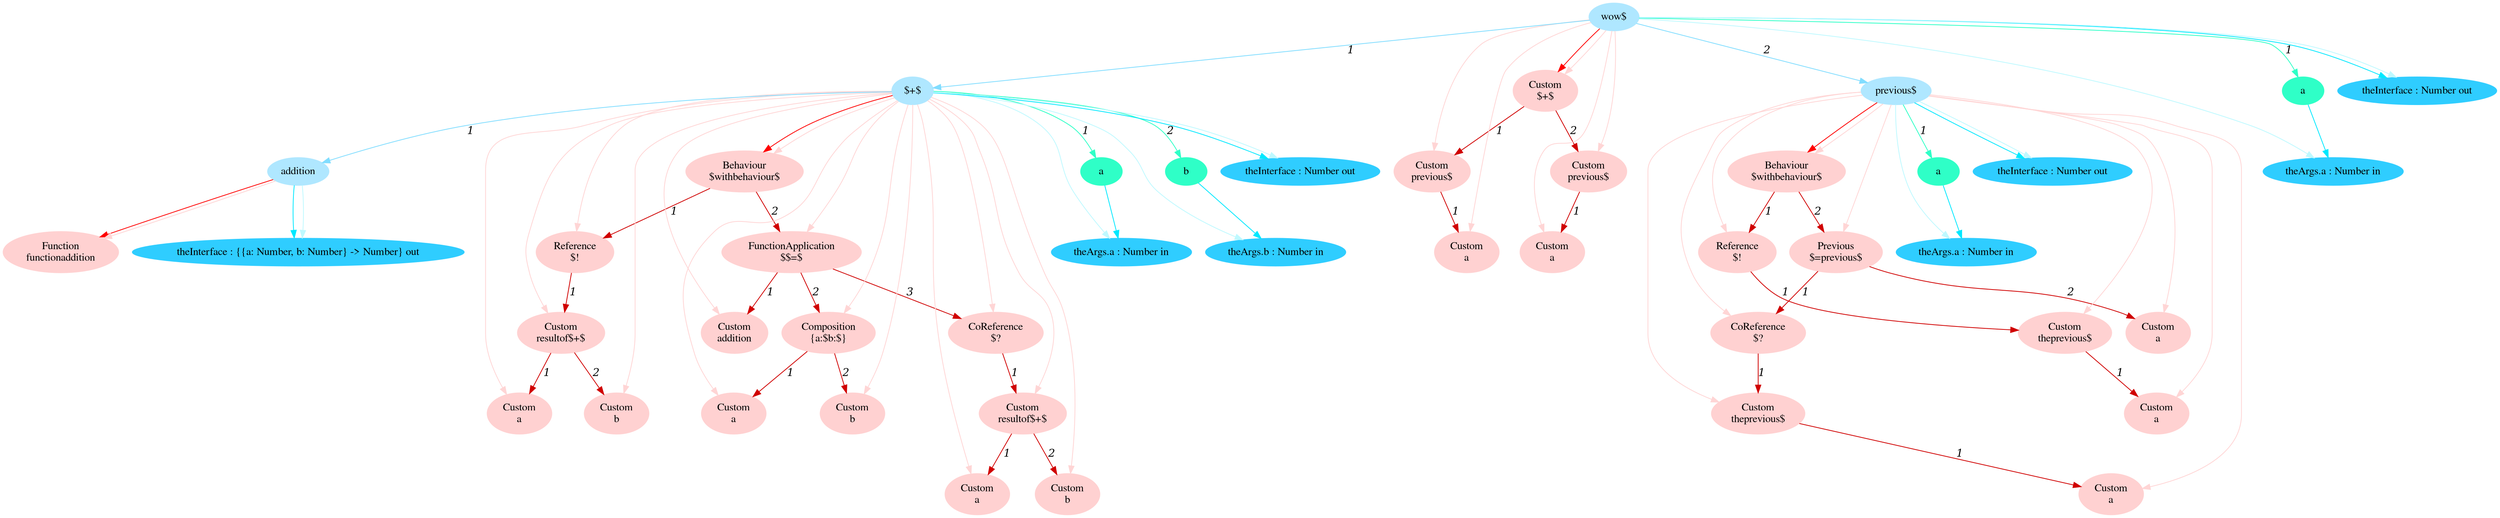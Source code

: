 digraph g{node_15681 [shape="ellipse", style="filled", color="#ffd1d1", fontname="Times", label="Function
functionaddition" ]
node_15698 [shape="ellipse", style="filled", color="#ffd1d1", fontname="Times", label="Behaviour
$withbehaviour$" ]
node_15700 [shape="ellipse", style="filled", color="#ffd1d1", fontname="Times", label="Reference
$!" ]
node_15702 [shape="ellipse", style="filled", color="#ffd1d1", fontname="Times", label="Custom
resultof$+$" ]
node_15704 [shape="ellipse", style="filled", color="#ffd1d1", fontname="Times", label="Custom
a" ]
node_15706 [shape="ellipse", style="filled", color="#ffd1d1", fontname="Times", label="Custom
b" ]
node_15711 [shape="ellipse", style="filled", color="#ffd1d1", fontname="Times", label="FunctionApplication
$$=$" ]
node_15713 [shape="ellipse", style="filled", color="#ffd1d1", fontname="Times", label="Custom
addition" ]
node_15715 [shape="ellipse", style="filled", color="#ffd1d1", fontname="Times", label="Composition
{a:$b:$}" ]
node_15717 [shape="ellipse", style="filled", color="#ffd1d1", fontname="Times", label="Custom
a" ]
node_15719 [shape="ellipse", style="filled", color="#ffd1d1", fontname="Times", label="Custom
b" ]
node_15723 [shape="ellipse", style="filled", color="#ffd1d1", fontname="Times", label="CoReference
$?" ]
node_15725 [shape="ellipse", style="filled", color="#ffd1d1", fontname="Times", label="Custom
resultof$+$" ]
node_15727 [shape="ellipse", style="filled", color="#ffd1d1", fontname="Times", label="Custom
a" ]
node_15729 [shape="ellipse", style="filled", color="#ffd1d1", fontname="Times", label="Custom
b" ]
node_15749 [shape="ellipse", style="filled", color="#ffd1d1", fontname="Times", label="Behaviour
$withbehaviour$" ]
node_15751 [shape="ellipse", style="filled", color="#ffd1d1", fontname="Times", label="Reference
$!" ]
node_15753 [shape="ellipse", style="filled", color="#ffd1d1", fontname="Times", label="Custom
theprevious$" ]
node_15755 [shape="ellipse", style="filled", color="#ffd1d1", fontname="Times", label="Custom
a" ]
node_15759 [shape="ellipse", style="filled", color="#ffd1d1", fontname="Times", label="Previous
$=previous$" ]
node_15761 [shape="ellipse", style="filled", color="#ffd1d1", fontname="Times", label="CoReference
$?" ]
node_15763 [shape="ellipse", style="filled", color="#ffd1d1", fontname="Times", label="Custom
theprevious$" ]
node_15765 [shape="ellipse", style="filled", color="#ffd1d1", fontname="Times", label="Custom
a" ]
node_15769 [shape="ellipse", style="filled", color="#ffd1d1", fontname="Times", label="Custom
a" ]
node_15786 [shape="ellipse", style="filled", color="#ffd1d1", fontname="Times", label="Custom
$+$" ]
node_15788 [shape="ellipse", style="filled", color="#ffd1d1", fontname="Times", label="Custom
previous$" ]
node_15790 [shape="ellipse", style="filled", color="#ffd1d1", fontname="Times", label="Custom
a" ]
node_15793 [shape="ellipse", style="filled", color="#ffd1d1", fontname="Times", label="Custom
previous$" ]
node_15795 [shape="ellipse", style="filled", color="#ffd1d1", fontname="Times", label="Custom
a" ]
node_15675 [shape="ellipse", style="filled", color="#afe7ff", fontname="Times", label="wow$" ]
node_15676 [shape="ellipse", style="filled", color="#afe7ff", fontname="Times", label="$+$" ]
node_15677 [shape="ellipse", style="filled", color="#afe7ff", fontname="Times", label="addition" ]
node_15740 [shape="ellipse", style="filled", color="#afe7ff", fontname="Times", label="previous$" ]
node_15685 [shape="ellipse", style="filled", color="#2fffc7", fontname="Times", label="a" ]
node_15689 [shape="ellipse", style="filled", color="#2fffc7", fontname="Times", label="b" ]
node_15741 [shape="ellipse", style="filled", color="#2fffc7", fontname="Times", label="a" ]
node_15778 [shape="ellipse", style="filled", color="#2fffc7", fontname="Times", label="a" ]
node_15678 [shape="ellipse", style="filled", color="#2fcdff", fontname="Times", label="theInterface : {{a: Number, b: Number} -> Number} out" ]
node_15686 [shape="ellipse", style="filled", color="#2fcdff", fontname="Times", label="theArgs.a : Number in" ]
node_15690 [shape="ellipse", style="filled", color="#2fcdff", fontname="Times", label="theArgs.b : Number in" ]
node_15695 [shape="ellipse", style="filled", color="#2fcdff", fontname="Times", label="theInterface : Number out" ]
node_15742 [shape="ellipse", style="filled", color="#2fcdff", fontname="Times", label="theArgs.a : Number in" ]
node_15746 [shape="ellipse", style="filled", color="#2fcdff", fontname="Times", label="theInterface : Number out" ]
node_15779 [shape="ellipse", style="filled", color="#2fcdff", fontname="Times", label="theArgs.a : Number in" ]
node_15783 [shape="ellipse", style="filled", color="#2fcdff", fontname="Times", label="theInterface : Number out" ]
node_15702 -> node_15704 [dir=forward, arrowHead=normal, fontname="Times-Italic", arrowsize=1, color="#d00000", label="1",  headlabel="", taillabel="" ]
node_15702 -> node_15706 [dir=forward, arrowHead=normal, fontname="Times-Italic", arrowsize=1, color="#d00000", label="2",  headlabel="", taillabel="" ]
node_15700 -> node_15702 [dir=forward, arrowHead=normal, fontname="Times-Italic", arrowsize=1, color="#d00000", label="1",  headlabel="", taillabel="" ]
node_15715 -> node_15717 [dir=forward, arrowHead=normal, fontname="Times-Italic", arrowsize=1, color="#d00000", label="1",  headlabel="", taillabel="" ]
node_15715 -> node_15719 [dir=forward, arrowHead=normal, fontname="Times-Italic", arrowsize=1, color="#d00000", label="2",  headlabel="", taillabel="" ]
node_15725 -> node_15727 [dir=forward, arrowHead=normal, fontname="Times-Italic", arrowsize=1, color="#d00000", label="1",  headlabel="", taillabel="" ]
node_15725 -> node_15729 [dir=forward, arrowHead=normal, fontname="Times-Italic", arrowsize=1, color="#d00000", label="2",  headlabel="", taillabel="" ]
node_15723 -> node_15725 [dir=forward, arrowHead=normal, fontname="Times-Italic", arrowsize=1, color="#d00000", label="1",  headlabel="", taillabel="" ]
node_15711 -> node_15713 [dir=forward, arrowHead=normal, fontname="Times-Italic", arrowsize=1, color="#d00000", label="1",  headlabel="", taillabel="" ]
node_15711 -> node_15715 [dir=forward, arrowHead=normal, fontname="Times-Italic", arrowsize=1, color="#d00000", label="2",  headlabel="", taillabel="" ]
node_15711 -> node_15723 [dir=forward, arrowHead=normal, fontname="Times-Italic", arrowsize=1, color="#d00000", label="3",  headlabel="", taillabel="" ]
node_15698 -> node_15700 [dir=forward, arrowHead=normal, fontname="Times-Italic", arrowsize=1, color="#d00000", label="1",  headlabel="", taillabel="" ]
node_15698 -> node_15711 [dir=forward, arrowHead=normal, fontname="Times-Italic", arrowsize=1, color="#d00000", label="2",  headlabel="", taillabel="" ]
node_15753 -> node_15755 [dir=forward, arrowHead=normal, fontname="Times-Italic", arrowsize=1, color="#d00000", label="1",  headlabel="", taillabel="" ]
node_15751 -> node_15753 [dir=forward, arrowHead=normal, fontname="Times-Italic", arrowsize=1, color="#d00000", label="1",  headlabel="", taillabel="" ]
node_15763 -> node_15765 [dir=forward, arrowHead=normal, fontname="Times-Italic", arrowsize=1, color="#d00000", label="1",  headlabel="", taillabel="" ]
node_15761 -> node_15763 [dir=forward, arrowHead=normal, fontname="Times-Italic", arrowsize=1, color="#d00000", label="1",  headlabel="", taillabel="" ]
node_15759 -> node_15761 [dir=forward, arrowHead=normal, fontname="Times-Italic", arrowsize=1, color="#d00000", label="1",  headlabel="", taillabel="" ]
node_15759 -> node_15769 [dir=forward, arrowHead=normal, fontname="Times-Italic", arrowsize=1, color="#d00000", label="2",  headlabel="", taillabel="" ]
node_15749 -> node_15751 [dir=forward, arrowHead=normal, fontname="Times-Italic", arrowsize=1, color="#d00000", label="1",  headlabel="", taillabel="" ]
node_15749 -> node_15759 [dir=forward, arrowHead=normal, fontname="Times-Italic", arrowsize=1, color="#d00000", label="2",  headlabel="", taillabel="" ]
node_15788 -> node_15790 [dir=forward, arrowHead=normal, fontname="Times-Italic", arrowsize=1, color="#d00000", label="1",  headlabel="", taillabel="" ]
node_15793 -> node_15795 [dir=forward, arrowHead=normal, fontname="Times-Italic", arrowsize=1, color="#d00000", label="1",  headlabel="", taillabel="" ]
node_15786 -> node_15788 [dir=forward, arrowHead=normal, fontname="Times-Italic", arrowsize=1, color="#d00000", label="1",  headlabel="", taillabel="" ]
node_15786 -> node_15793 [dir=forward, arrowHead=normal, fontname="Times-Italic", arrowsize=1, color="#d00000", label="2",  headlabel="", taillabel="" ]
node_15677 -> node_15681 [dir=forward, arrowHead=normal, fontname="Times-Italic", arrowsize=1, color="#ff0000", label="",  headlabel="", taillabel="" ]
node_15676 -> node_15698 [dir=forward, arrowHead=normal, fontname="Times-Italic", arrowsize=1, color="#ff0000", label="",  headlabel="", taillabel="" ]
node_15740 -> node_15749 [dir=forward, arrowHead=normal, fontname="Times-Italic", arrowsize=1, color="#ff0000", label="",  headlabel="", taillabel="" ]
node_15675 -> node_15786 [dir=forward, arrowHead=normal, fontname="Times-Italic", arrowsize=1, color="#ff0000", label="",  headlabel="", taillabel="" ]
node_15677 -> node_15681 [dir=forward, arrowHead=normal, fontname="Times-Italic", arrowsize=1, color="#ffd5d5", label="",  headlabel="", taillabel="" ]
node_15676 -> node_15698 [dir=forward, arrowHead=normal, fontname="Times-Italic", arrowsize=1, color="#ffd5d5", label="",  headlabel="", taillabel="" ]
node_15676 -> node_15700 [dir=forward, arrowHead=normal, fontname="Times-Italic", arrowsize=1, color="#ffd5d5", label="",  headlabel="", taillabel="" ]
node_15676 -> node_15702 [dir=forward, arrowHead=normal, fontname="Times-Italic", arrowsize=1, color="#ffd5d5", label="",  headlabel="", taillabel="" ]
node_15676 -> node_15704 [dir=forward, arrowHead=normal, fontname="Times-Italic", arrowsize=1, color="#ffd5d5", label="",  headlabel="", taillabel="" ]
node_15676 -> node_15706 [dir=forward, arrowHead=normal, fontname="Times-Italic", arrowsize=1, color="#ffd5d5", label="",  headlabel="", taillabel="" ]
node_15676 -> node_15711 [dir=forward, arrowHead=normal, fontname="Times-Italic", arrowsize=1, color="#ffd5d5", label="",  headlabel="", taillabel="" ]
node_15676 -> node_15713 [dir=forward, arrowHead=normal, fontname="Times-Italic", arrowsize=1, color="#ffd5d5", label="",  headlabel="", taillabel="" ]
node_15676 -> node_15715 [dir=forward, arrowHead=normal, fontname="Times-Italic", arrowsize=1, color="#ffd5d5", label="",  headlabel="", taillabel="" ]
node_15676 -> node_15717 [dir=forward, arrowHead=normal, fontname="Times-Italic", arrowsize=1, color="#ffd5d5", label="",  headlabel="", taillabel="" ]
node_15676 -> node_15719 [dir=forward, arrowHead=normal, fontname="Times-Italic", arrowsize=1, color="#ffd5d5", label="",  headlabel="", taillabel="" ]
node_15676 -> node_15723 [dir=forward, arrowHead=normal, fontname="Times-Italic", arrowsize=1, color="#ffd5d5", label="",  headlabel="", taillabel="" ]
node_15676 -> node_15725 [dir=forward, arrowHead=normal, fontname="Times-Italic", arrowsize=1, color="#ffd5d5", label="",  headlabel="", taillabel="" ]
node_15676 -> node_15727 [dir=forward, arrowHead=normal, fontname="Times-Italic", arrowsize=1, color="#ffd5d5", label="",  headlabel="", taillabel="" ]
node_15676 -> node_15729 [dir=forward, arrowHead=normal, fontname="Times-Italic", arrowsize=1, color="#ffd5d5", label="",  headlabel="", taillabel="" ]
node_15740 -> node_15749 [dir=forward, arrowHead=normal, fontname="Times-Italic", arrowsize=1, color="#ffd5d5", label="",  headlabel="", taillabel="" ]
node_15740 -> node_15751 [dir=forward, arrowHead=normal, fontname="Times-Italic", arrowsize=1, color="#ffd5d5", label="",  headlabel="", taillabel="" ]
node_15740 -> node_15753 [dir=forward, arrowHead=normal, fontname="Times-Italic", arrowsize=1, color="#ffd5d5", label="",  headlabel="", taillabel="" ]
node_15740 -> node_15755 [dir=forward, arrowHead=normal, fontname="Times-Italic", arrowsize=1, color="#ffd5d5", label="",  headlabel="", taillabel="" ]
node_15740 -> node_15759 [dir=forward, arrowHead=normal, fontname="Times-Italic", arrowsize=1, color="#ffd5d5", label="",  headlabel="", taillabel="" ]
node_15740 -> node_15761 [dir=forward, arrowHead=normal, fontname="Times-Italic", arrowsize=1, color="#ffd5d5", label="",  headlabel="", taillabel="" ]
node_15740 -> node_15763 [dir=forward, arrowHead=normal, fontname="Times-Italic", arrowsize=1, color="#ffd5d5", label="",  headlabel="", taillabel="" ]
node_15740 -> node_15765 [dir=forward, arrowHead=normal, fontname="Times-Italic", arrowsize=1, color="#ffd5d5", label="",  headlabel="", taillabel="" ]
node_15740 -> node_15769 [dir=forward, arrowHead=normal, fontname="Times-Italic", arrowsize=1, color="#ffd5d5", label="",  headlabel="", taillabel="" ]
node_15675 -> node_15786 [dir=forward, arrowHead=normal, fontname="Times-Italic", arrowsize=1, color="#ffd5d5", label="",  headlabel="", taillabel="" ]
node_15675 -> node_15788 [dir=forward, arrowHead=normal, fontname="Times-Italic", arrowsize=1, color="#ffd5d5", label="",  headlabel="", taillabel="" ]
node_15675 -> node_15790 [dir=forward, arrowHead=normal, fontname="Times-Italic", arrowsize=1, color="#ffd5d5", label="",  headlabel="", taillabel="" ]
node_15675 -> node_15793 [dir=forward, arrowHead=normal, fontname="Times-Italic", arrowsize=1, color="#ffd5d5", label="",  headlabel="", taillabel="" ]
node_15675 -> node_15795 [dir=forward, arrowHead=normal, fontname="Times-Italic", arrowsize=1, color="#ffd5d5", label="",  headlabel="", taillabel="" ]
node_15676 -> node_15685 [dir=forward, arrowHead=normal, fontname="Times-Italic", arrowsize=1, color="#2fffc7", label="1",  headlabel="", taillabel="" ]
node_15676 -> node_15689 [dir=forward, arrowHead=normal, fontname="Times-Italic", arrowsize=1, color="#2fffc7", label="2",  headlabel="", taillabel="" ]
node_15740 -> node_15741 [dir=forward, arrowHead=normal, fontname="Times-Italic", arrowsize=1, color="#2fffc7", label="1",  headlabel="", taillabel="" ]
node_15675 -> node_15778 [dir=forward, arrowHead=normal, fontname="Times-Italic", arrowsize=1, color="#2fffc7", label="1",  headlabel="", taillabel="" ]
node_15685 -> node_15686 [dir=forward, arrowHead=normal, fontname="Times-Italic", arrowsize=1, color="#00e8ff", label="",  headlabel="", taillabel="" ]
node_15689 -> node_15690 [dir=forward, arrowHead=normal, fontname="Times-Italic", arrowsize=1, color="#00e8ff", label="",  headlabel="", taillabel="" ]
node_15741 -> node_15742 [dir=forward, arrowHead=normal, fontname="Times-Italic", arrowsize=1, color="#00e8ff", label="",  headlabel="", taillabel="" ]
node_15778 -> node_15779 [dir=forward, arrowHead=normal, fontname="Times-Italic", arrowsize=1, color="#00e8ff", label="",  headlabel="", taillabel="" ]
node_15677 -> node_15678 [dir=forward, arrowHead=normal, fontname="Times-Italic", arrowsize=1, color="#00e8ff", label="",  headlabel="", taillabel="" ]
node_15676 -> node_15695 [dir=forward, arrowHead=normal, fontname="Times-Italic", arrowsize=1, color="#00e8ff", label="",  headlabel="", taillabel="" ]
node_15740 -> node_15746 [dir=forward, arrowHead=normal, fontname="Times-Italic", arrowsize=1, color="#00e8ff", label="",  headlabel="", taillabel="" ]
node_15675 -> node_15783 [dir=forward, arrowHead=normal, fontname="Times-Italic", arrowsize=1, color="#00e8ff", label="",  headlabel="", taillabel="" ]
node_15677 -> node_15678 [dir=forward, arrowHead=normal, fontname="Times-Italic", arrowsize=1, color="#bef9ff", label="",  headlabel="", taillabel="" ]
node_15676 -> node_15686 [dir=forward, arrowHead=normal, fontname="Times-Italic", arrowsize=1, color="#bef9ff", label="",  headlabel="", taillabel="" ]
node_15676 -> node_15690 [dir=forward, arrowHead=normal, fontname="Times-Italic", arrowsize=1, color="#bef9ff", label="",  headlabel="", taillabel="" ]
node_15676 -> node_15695 [dir=forward, arrowHead=normal, fontname="Times-Italic", arrowsize=1, color="#bef9ff", label="",  headlabel="", taillabel="" ]
node_15740 -> node_15742 [dir=forward, arrowHead=normal, fontname="Times-Italic", arrowsize=1, color="#bef9ff", label="",  headlabel="", taillabel="" ]
node_15740 -> node_15746 [dir=forward, arrowHead=normal, fontname="Times-Italic", arrowsize=1, color="#bef9ff", label="",  headlabel="", taillabel="" ]
node_15675 -> node_15779 [dir=forward, arrowHead=normal, fontname="Times-Italic", arrowsize=1, color="#bef9ff", label="",  headlabel="", taillabel="" ]
node_15675 -> node_15783 [dir=forward, arrowHead=normal, fontname="Times-Italic", arrowsize=1, color="#bef9ff", label="",  headlabel="", taillabel="" ]
node_15676 -> node_15677 [dir=forward, arrowHead=normal, fontname="Times-Italic", arrowsize=1, color="#81ddff", label="1",  headlabel="", taillabel="" ]
node_15675 -> node_15676 [dir=forward, arrowHead=normal, fontname="Times-Italic", arrowsize=1, color="#81ddff", label="1",  headlabel="", taillabel="" ]
node_15675 -> node_15740 [dir=forward, arrowHead=normal, fontname="Times-Italic", arrowsize=1, color="#81ddff", label="2",  headlabel="", taillabel="" ]
}